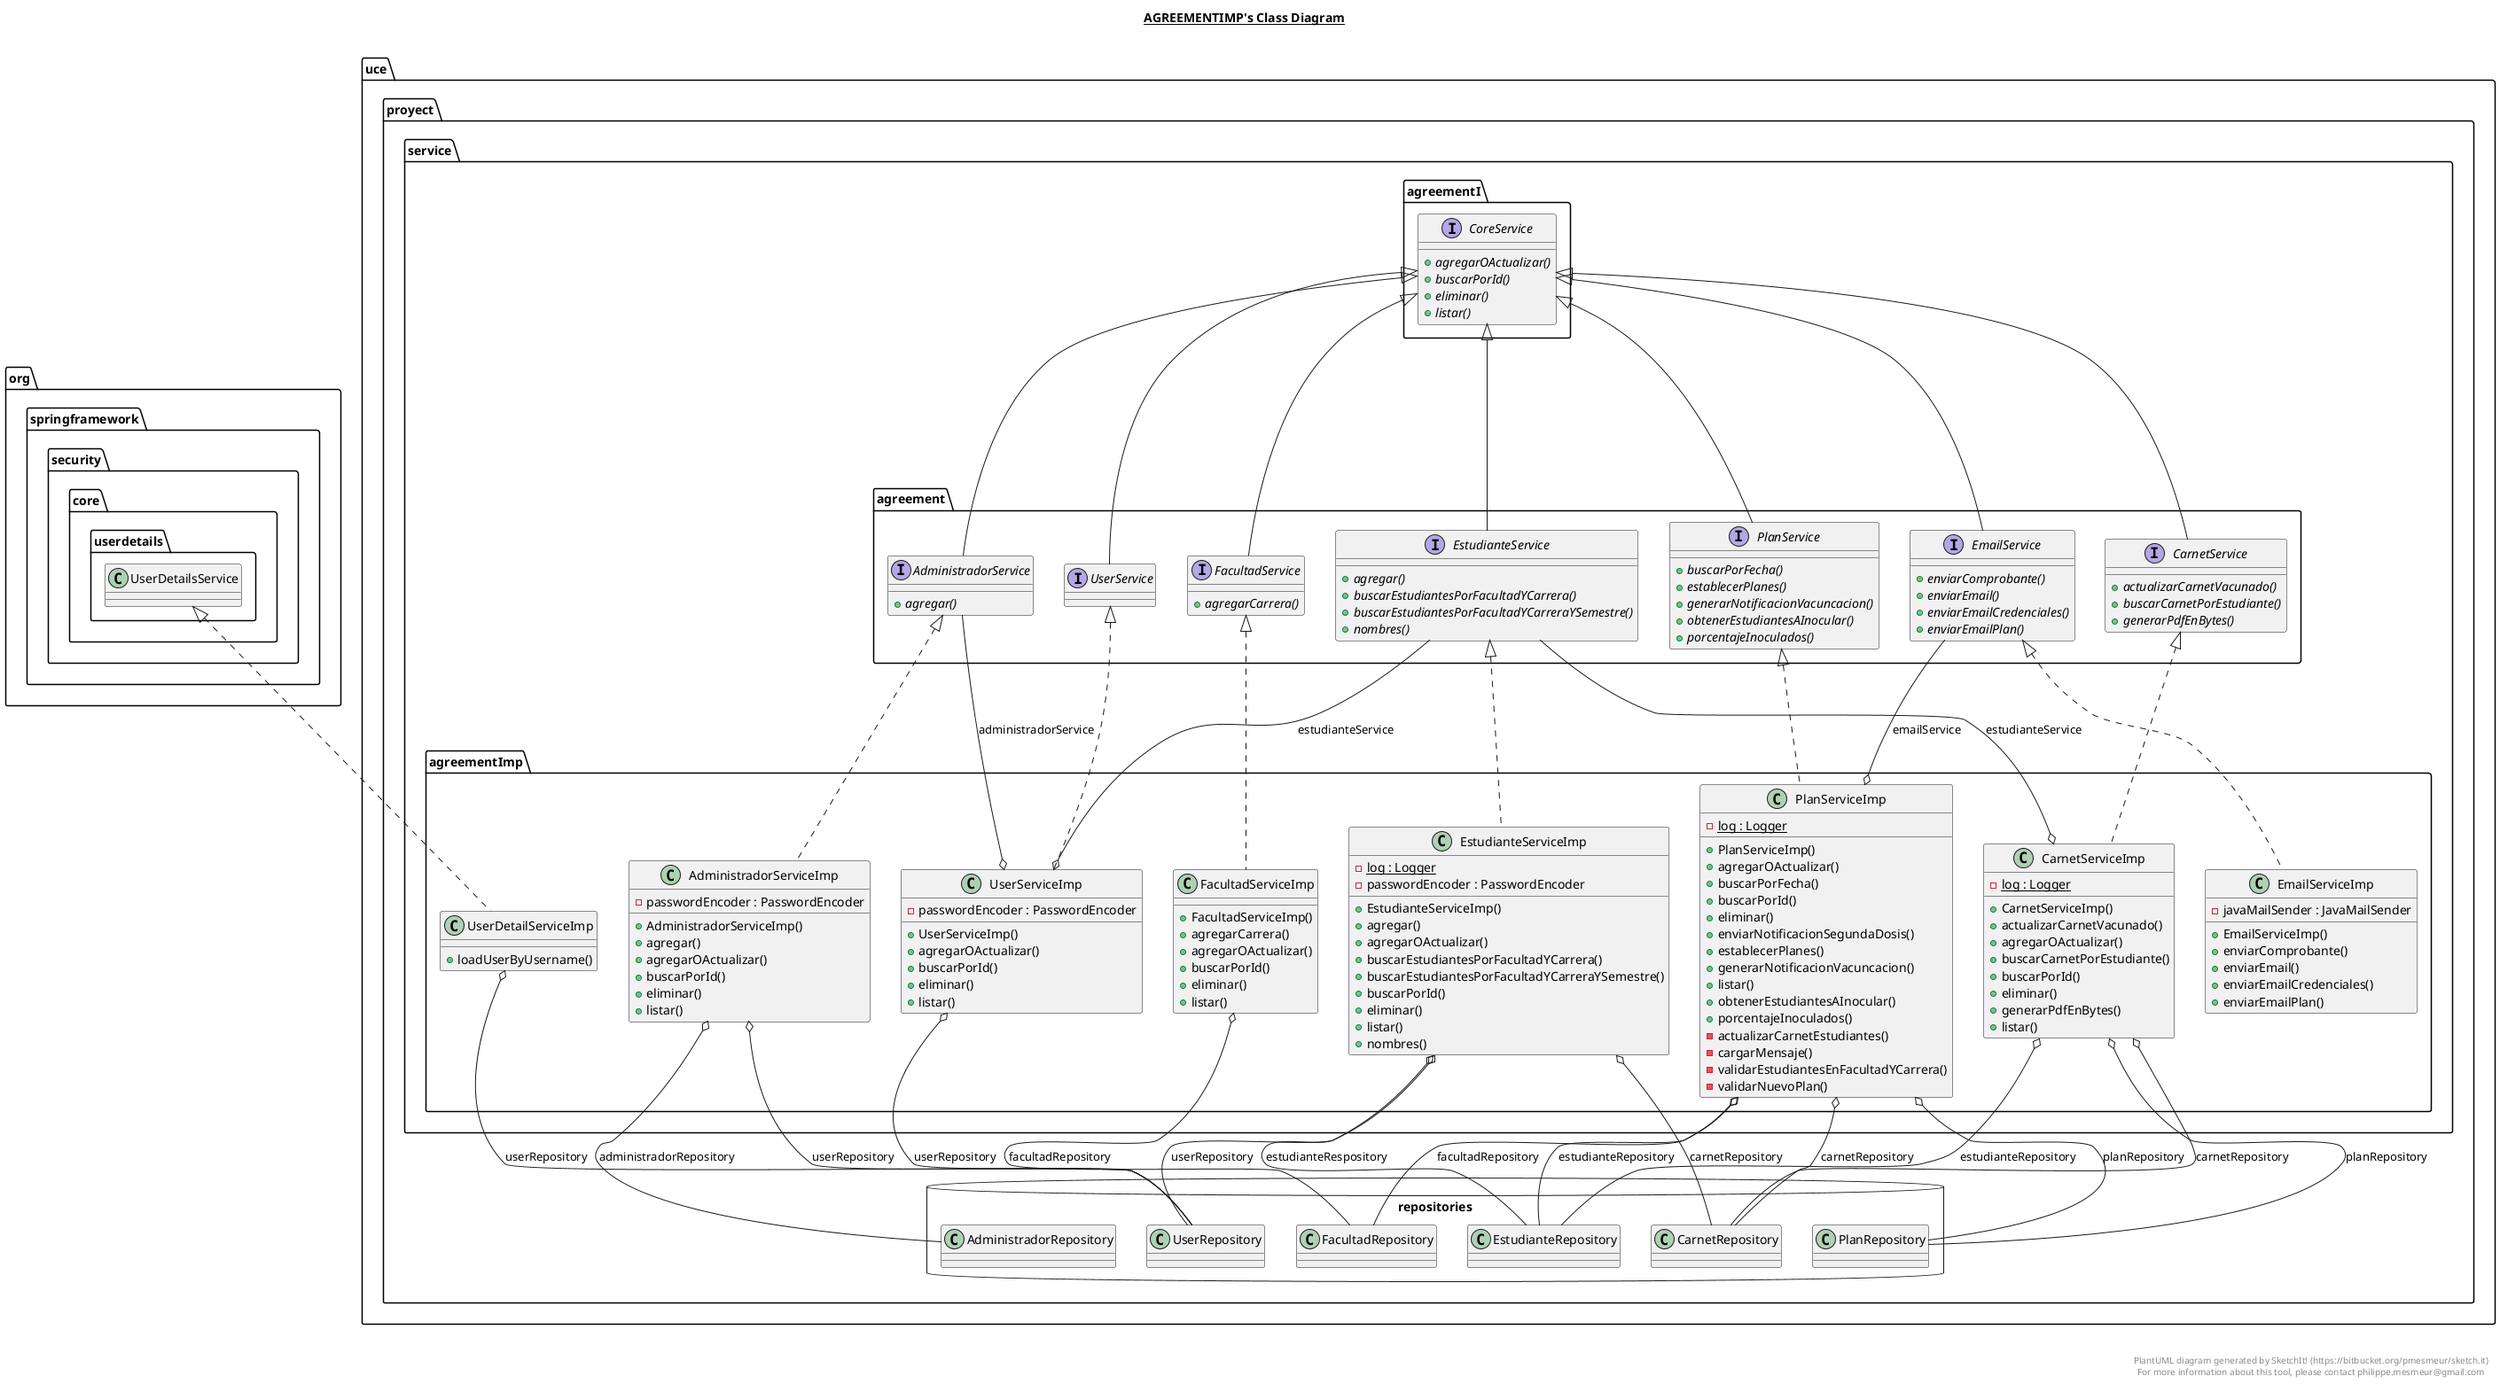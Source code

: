 @startuml

title __AGREEMENTIMP's Class Diagram__\n

    namespace uce.proyect {
      namespace service.agreement {
          class uce.proyect.service.agreementImp.AdministradorServiceImp {
              - passwordEncoder : PasswordEncoder
              + AdministradorServiceImp()
              + agregar()
              + agregarOActualizar()
              + buscarPorId()
              + eliminar()
              + listar()
    }
  }
  }
  

    namespace uce.proyect {
      namespace service.agreement {
          class uce.proyect.service.agreementImp.CarnetServiceImp {
              {static} - log : Logger
              + CarnetServiceImp()
              + actualizarCarnetVacunado()
              + agregarOActualizar()
              + buscarCarnetPorEstudiante()
              + buscarPorId()
              + eliminar()
              + generarPdfEnBytes()
              + listar()
      }
  }
  }


    namespace uce.proyect {
      namespace service.agreement {
          class uce.proyect.service.agreementImp.EmailServiceImp {
              - javaMailSender : JavaMailSender
              + EmailServiceImp()
              + enviarComprobante()
              + enviarEmail()
              + enviarEmailCredenciales()
              + enviarEmailPlan()
        }
    }
  }
  

    namespace uce.proyect {
      namespace service.agreement {
          class uce.proyect.service.agreementImp.EstudianteServiceImp {
              {static} - log : Logger
              - passwordEncoder : PasswordEncoder
              + EstudianteServiceImp()
              + agregar()
              + agregarOActualizar()
              + buscarEstudiantesPorFacultadYCarrera()
              + buscarEstudiantesPorFacultadYCarreraYSemestre()
              + buscarPorId()
              + eliminar()
              + listar()
              + nombres()
        }
    }
  }
  

    namespace uce.proyect {
      namespace service.agreement {
          class uce.proyect.service.agreementImp.FacultadServiceImp {
              + FacultadServiceImp()
              + agregarCarrera()
              + agregarOActualizar()
              + buscarPorId()
              + eliminar()
              + listar()
        }
    }
  }
  

    namespace uce.proyect {
      namespace service.agreement {
          class uce.proyect.service.agreementImp.PlanServiceImp {
              {static} - log : Logger
              + PlanServiceImp()
              + agregarOActualizar()
              + buscarPorFecha()
              + buscarPorId()
              + eliminar()
              + enviarNotificacionSegundaDosis()
              + establecerPlanes()
              + generarNotificacionVacuncacion()
              + listar()
              + obtenerEstudiantesAInocular()
              + porcentajeInoculados()
              - actualizarCarnetEstudiantes()
              - cargarMensaje()
              - validarEstudiantesEnFacultadYCarrera()
              - validarNuevoPlan()
        }
    }
  }
  

    namespace uce.proyect {
      namespace service.agreement {
          class uce.proyect.service.agreementImp.UserDetailServiceImp {
              + loadUserByUsername()
        }
      }
  }
  

    namespace uce.proyect {
      namespace service.agreement {
          class uce.proyect.service.agreementImp.UserServiceImp {
              - passwordEncoder : PasswordEncoder
              + UserServiceImp()
              + agregarOActualizar()
              + buscarPorId()
              + eliminar()
              + listar()
      }
    }
  }


    namespace uce.proyect {
      namespace service.agreement {
        interface uce.proyect.service.agreement.AdministradorService {
            {abstract} + agregar()
      }
    }
  }


    namespace uce.proyect {
      namespace service.agreement {
        interface uce.proyect.service.agreement.CarnetService {
            {abstract} + actualizarCarnetVacunado()
            {abstract} + buscarCarnetPorEstudiante()
            {abstract} + generarPdfEnBytes()
        }
    }
  }


    namespace uce.proyect {
      namespace service.agreementI {
        interface uce.proyect.service.agreementI.CoreService {
            {abstract} + agregarOActualizar()
            {abstract} + buscarPorId()
            {abstract} + eliminar()
            {abstract} + listar()
        }
      }
  }


    namespace uce.proyect {
      namespace service.agreement {
        interface uce.proyect.service.agreement.EmailService {
            {abstract} + enviarComprobante()
            {abstract} + enviarEmail()
            {abstract} + enviarEmailCredenciales()
            {abstract} + enviarEmailPlan()
      }
    }
  }


    namespace uce.proyect {
      namespace service.agreement {
        interface uce.proyect.service.agreement.EstudianteService {
            {abstract} + agregar()
            {abstract} + buscarEstudiantesPorFacultadYCarrera()
            {abstract} + buscarEstudiantesPorFacultadYCarreraYSemestre()
            {abstract} + nombres()
      }
    }
  }


    namespace uce.proyect {
      namespace service.agreement {
        interface uce.proyect.service.agreement.FacultadService {
            {abstract} + agregarCarrera()
      }
    }
  }


    namespace uce.proyect {
      namespace service.agreement {
        interface uce.proyect.service.agreement.PlanService {
            {abstract} + buscarPorFecha()
            {abstract} + establecerPlanes()
            {abstract} + generarNotificacionVacuncacion()
            {abstract} + obtenerEstudiantesAInocular()
            {abstract} + porcentajeInoculados()
      }
    }
  }


    namespace uce.proyect {
      namespace service.agreement {
        interface uce.proyect.service.agreement.UserService {
        }
    }
  }

  package uce.proyect.repositories <<Database>> {
  }
  

  uce.proyect.service.agreementImp.AdministradorServiceImp .up.|> uce.proyect.service.agreement.AdministradorService
  uce.proyect.service.agreementImp.AdministradorServiceImp o-- uce.proyect.repositories.AdministradorRepository : administradorRepository
  uce.proyect.service.agreementImp.AdministradorServiceImp o-- uce.proyect.repositories.UserRepository : userRepository
  uce.proyect.service.agreementImp.CarnetServiceImp .up.|> uce.proyect.service.agreement.CarnetService
  uce.proyect.service.agreementImp.CarnetServiceImp o-- uce.proyect.repositories.CarnetRepository : carnetRepository
  uce.proyect.service.agreementImp.CarnetServiceImp o-- uce.proyect.repositories.EstudianteRepository : estudianteRepository
  uce.proyect.service.agreementImp.CarnetServiceImp o-- uce.proyect.service.agreement.EstudianteService : estudianteService
  uce.proyect.service.agreementImp.CarnetServiceImp o-- uce.proyect.repositories.PlanRepository : planRepository
  uce.proyect.service.agreementImp.EmailServiceImp .up.|> uce.proyect.service.agreement.EmailService
  uce.proyect.service.agreementImp.EstudianteServiceImp .up.|> uce.proyect.service.agreement.EstudianteService
  uce.proyect.service.agreementImp.EstudianteServiceImp o-- uce.proyect.repositories.CarnetRepository : carnetRepository
  uce.proyect.service.agreementImp.EstudianteServiceImp o-- uce.proyect.repositories.EstudianteRepository : estudianteRespository
  uce.proyect.service.agreementImp.EstudianteServiceImp o-- uce.proyect.repositories.UserRepository : userRepository
  uce.proyect.service.agreementImp.FacultadServiceImp .up.|> uce.proyect.service.agreement.FacultadService
  uce.proyect.service.agreementImp.FacultadServiceImp o-- uce.proyect.repositories.FacultadRepository : facultadRepository
  uce.proyect.service.agreementImp.PlanServiceImp .up.|> uce.proyect.service.agreement.PlanService
  uce.proyect.service.agreementImp.PlanServiceImp o-- uce.proyect.repositories.CarnetRepository : carnetRepository
  uce.proyect.service.agreementImp.PlanServiceImp o-- uce.proyect.service.agreement.EmailService : emailService
  uce.proyect.service.agreementImp.PlanServiceImp o-- uce.proyect.repositories.EstudianteRepository : estudianteRepository
  uce.proyect.service.agreementImp.PlanServiceImp o-- uce.proyect.repositories.FacultadRepository : facultadRepository
  uce.proyect.service.agreementImp.PlanServiceImp o-- uce.proyect.repositories.PlanRepository : planRepository
  uce.proyect.service.agreementImp.UserDetailServiceImp .up.|> org.springframework.security.core.userdetails.UserDetailsService
  uce.proyect.service.agreementImp.UserDetailServiceImp o-- uce.proyect.repositories.UserRepository : userRepository
  uce.proyect.service.agreementImp.UserServiceImp .up.|> uce.proyect.service.agreement.UserService
  uce.proyect.service.agreementImp.UserServiceImp o-- uce.proyect.service.agreement.AdministradorService : administradorService
  uce.proyect.service.agreementImp.UserServiceImp o-- uce.proyect.service.agreement.EstudianteService : estudianteService
  uce.proyect.service.agreementImp.UserServiceImp o-- uce.proyect.repositories.UserRepository : userRepository

  uce.proyect.service.agreement.AdministradorService -up-|> uce.proyect.service.agreementI.CoreService
  uce.proyect.service.agreement.UserService -up-|> uce.proyect.service.agreementI.CoreService
  uce.proyect.service.agreement.EstudianteService -up-|> uce.proyect.service.agreementI.CoreService
  uce.proyect.service.agreement.CarnetService -up-|> uce.proyect.service.agreementI.CoreService
  uce.proyect.service.agreement.EmailService -up-|> uce.proyect.service.agreementI.CoreService
  uce.proyect.service.agreement.PlanService -up-|> uce.proyect.service.agreementI.CoreService
  uce.proyect.service.agreement.FacultadService -up-|> uce.proyect.service.agreementI.CoreService

right footer


PlantUML diagram generated by SketchIt! (https://bitbucket.org/pmesmeur/sketch.it)
For more information about this tool, please contact philippe.mesmeur@gmail.com
endfooter

@enduml
